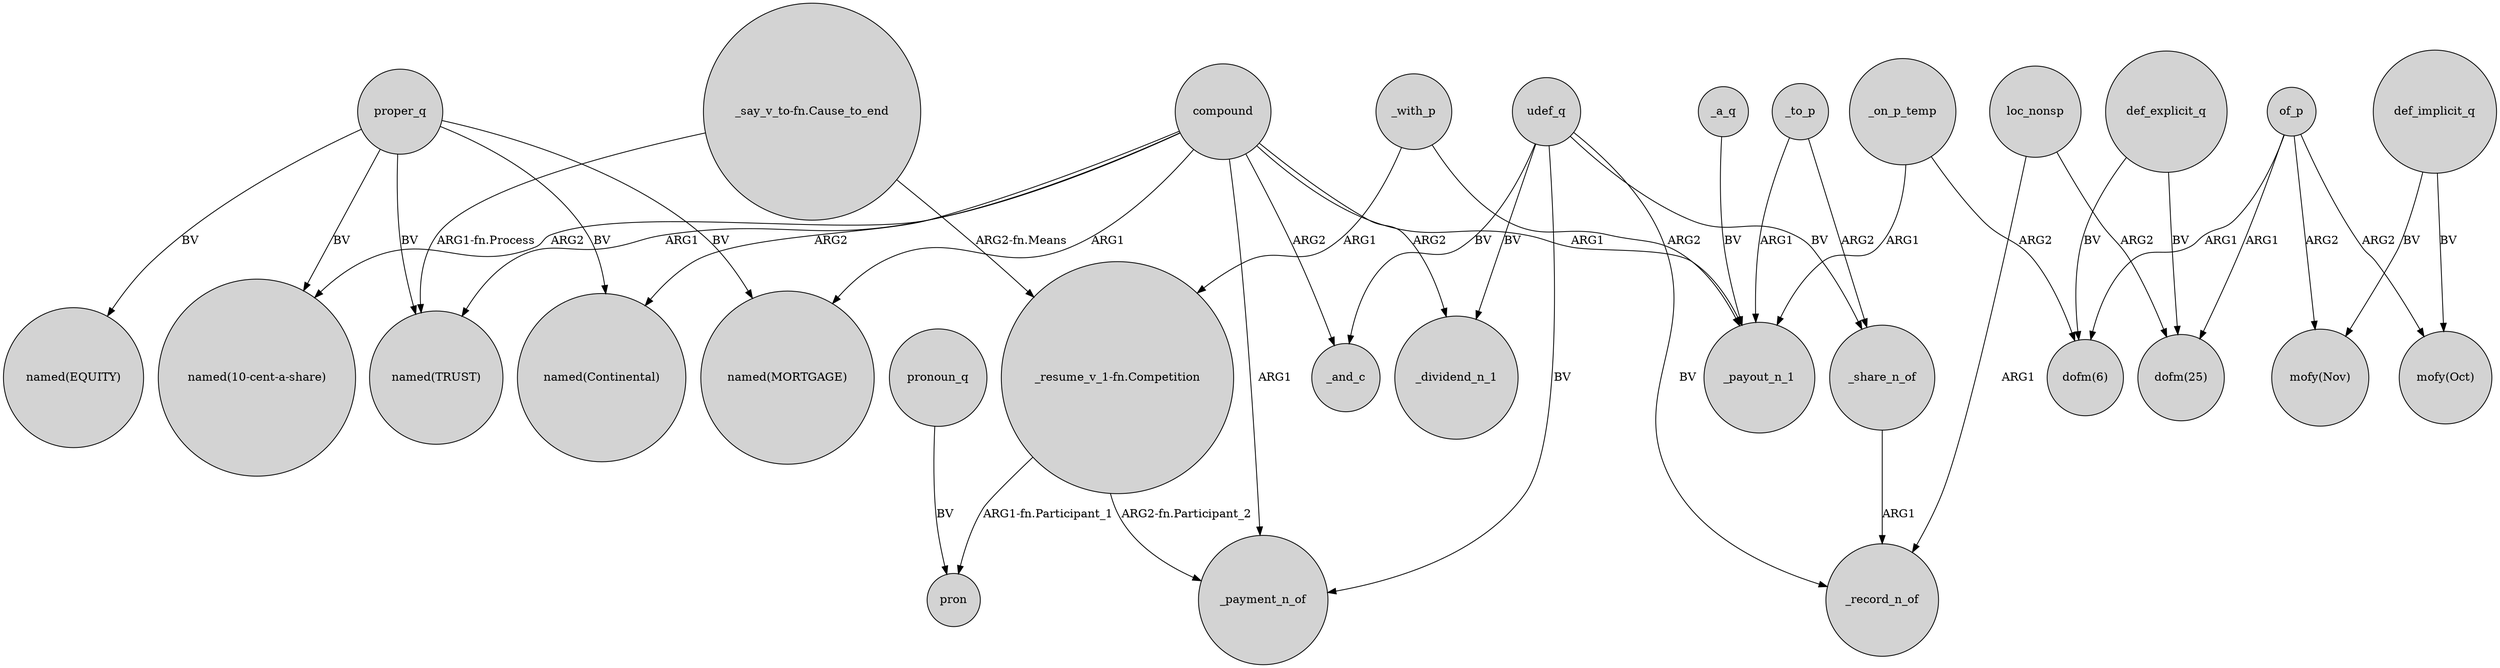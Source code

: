 digraph {
	node [shape=circle style=filled]
	compound -> "named(TRUST)" [label=ARG1]
	udef_q -> _dividend_n_1 [label=BV]
	_on_p_temp -> _payout_n_1 [label=ARG1]
	proper_q -> "named(TRUST)" [label=BV]
	proper_q -> "named(EQUITY)" [label=BV]
	compound -> _dividend_n_1 [label=ARG2]
	udef_q -> _record_n_of [label=BV]
	_on_p_temp -> "dofm(6)" [label=ARG2]
	of_p -> "mofy(Nov)" [label=ARG2]
	of_p -> "mofy(Oct)" [label=ARG2]
	_a_q -> _payout_n_1 [label=BV]
	loc_nonsp -> _record_n_of [label=ARG1]
	proper_q -> "named(Continental)" [label=BV]
	_to_p -> _share_n_of [label=ARG2]
	def_explicit_q -> "dofm(25)" [label=BV]
	_with_p -> _payout_n_1 [label=ARG2]
	udef_q -> _and_c [label=BV]
	compound -> _payout_n_1 [label=ARG1]
	compound -> _and_c [label=ARG2]
	proper_q -> "named(MORTGAGE)" [label=BV]
	pronoun_q -> pron [label=BV]
	compound -> "named(MORTGAGE)" [label=ARG1]
	"_resume_v_1-fn.Competition" -> pron [label="ARG1-fn.Participant_1"]
	_share_n_of -> _record_n_of [label=ARG1]
	udef_q -> _share_n_of [label=BV]
	def_explicit_q -> "dofm(6)" [label=BV]
	"_say_v_to-fn.Cause_to_end" -> "named(TRUST)" [label="ARG1-fn.Process"]
	compound -> "named(10-cent-a-share)" [label=ARG2]
	proper_q -> "named(10-cent-a-share)" [label=BV]
	loc_nonsp -> "dofm(25)" [label=ARG2]
	_with_p -> "_resume_v_1-fn.Competition" [label=ARG1]
	def_implicit_q -> "mofy(Oct)" [label=BV]
	"_resume_v_1-fn.Competition" -> _payment_n_of [label="ARG2-fn.Participant_2"]
	udef_q -> _payment_n_of [label=BV]
	of_p -> "dofm(25)" [label=ARG1]
	"_say_v_to-fn.Cause_to_end" -> "_resume_v_1-fn.Competition" [label="ARG2-fn.Means"]
	compound -> "named(Continental)" [label=ARG2]
	def_implicit_q -> "mofy(Nov)" [label=BV]
	compound -> _payment_n_of [label=ARG1]
	of_p -> "dofm(6)" [label=ARG1]
	_to_p -> _payout_n_1 [label=ARG1]
}
